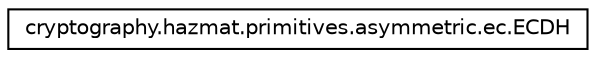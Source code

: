 digraph "Graphical Class Hierarchy"
{
 // LATEX_PDF_SIZE
  edge [fontname="Helvetica",fontsize="10",labelfontname="Helvetica",labelfontsize="10"];
  node [fontname="Helvetica",fontsize="10",shape=record];
  rankdir="LR";
  Node0 [label="cryptography.hazmat.primitives.asymmetric.ec.ECDH",height=0.2,width=0.4,color="black", fillcolor="white", style="filled",URL="$classcryptography_1_1hazmat_1_1primitives_1_1asymmetric_1_1ec_1_1ECDH.html",tooltip=" "];
}
